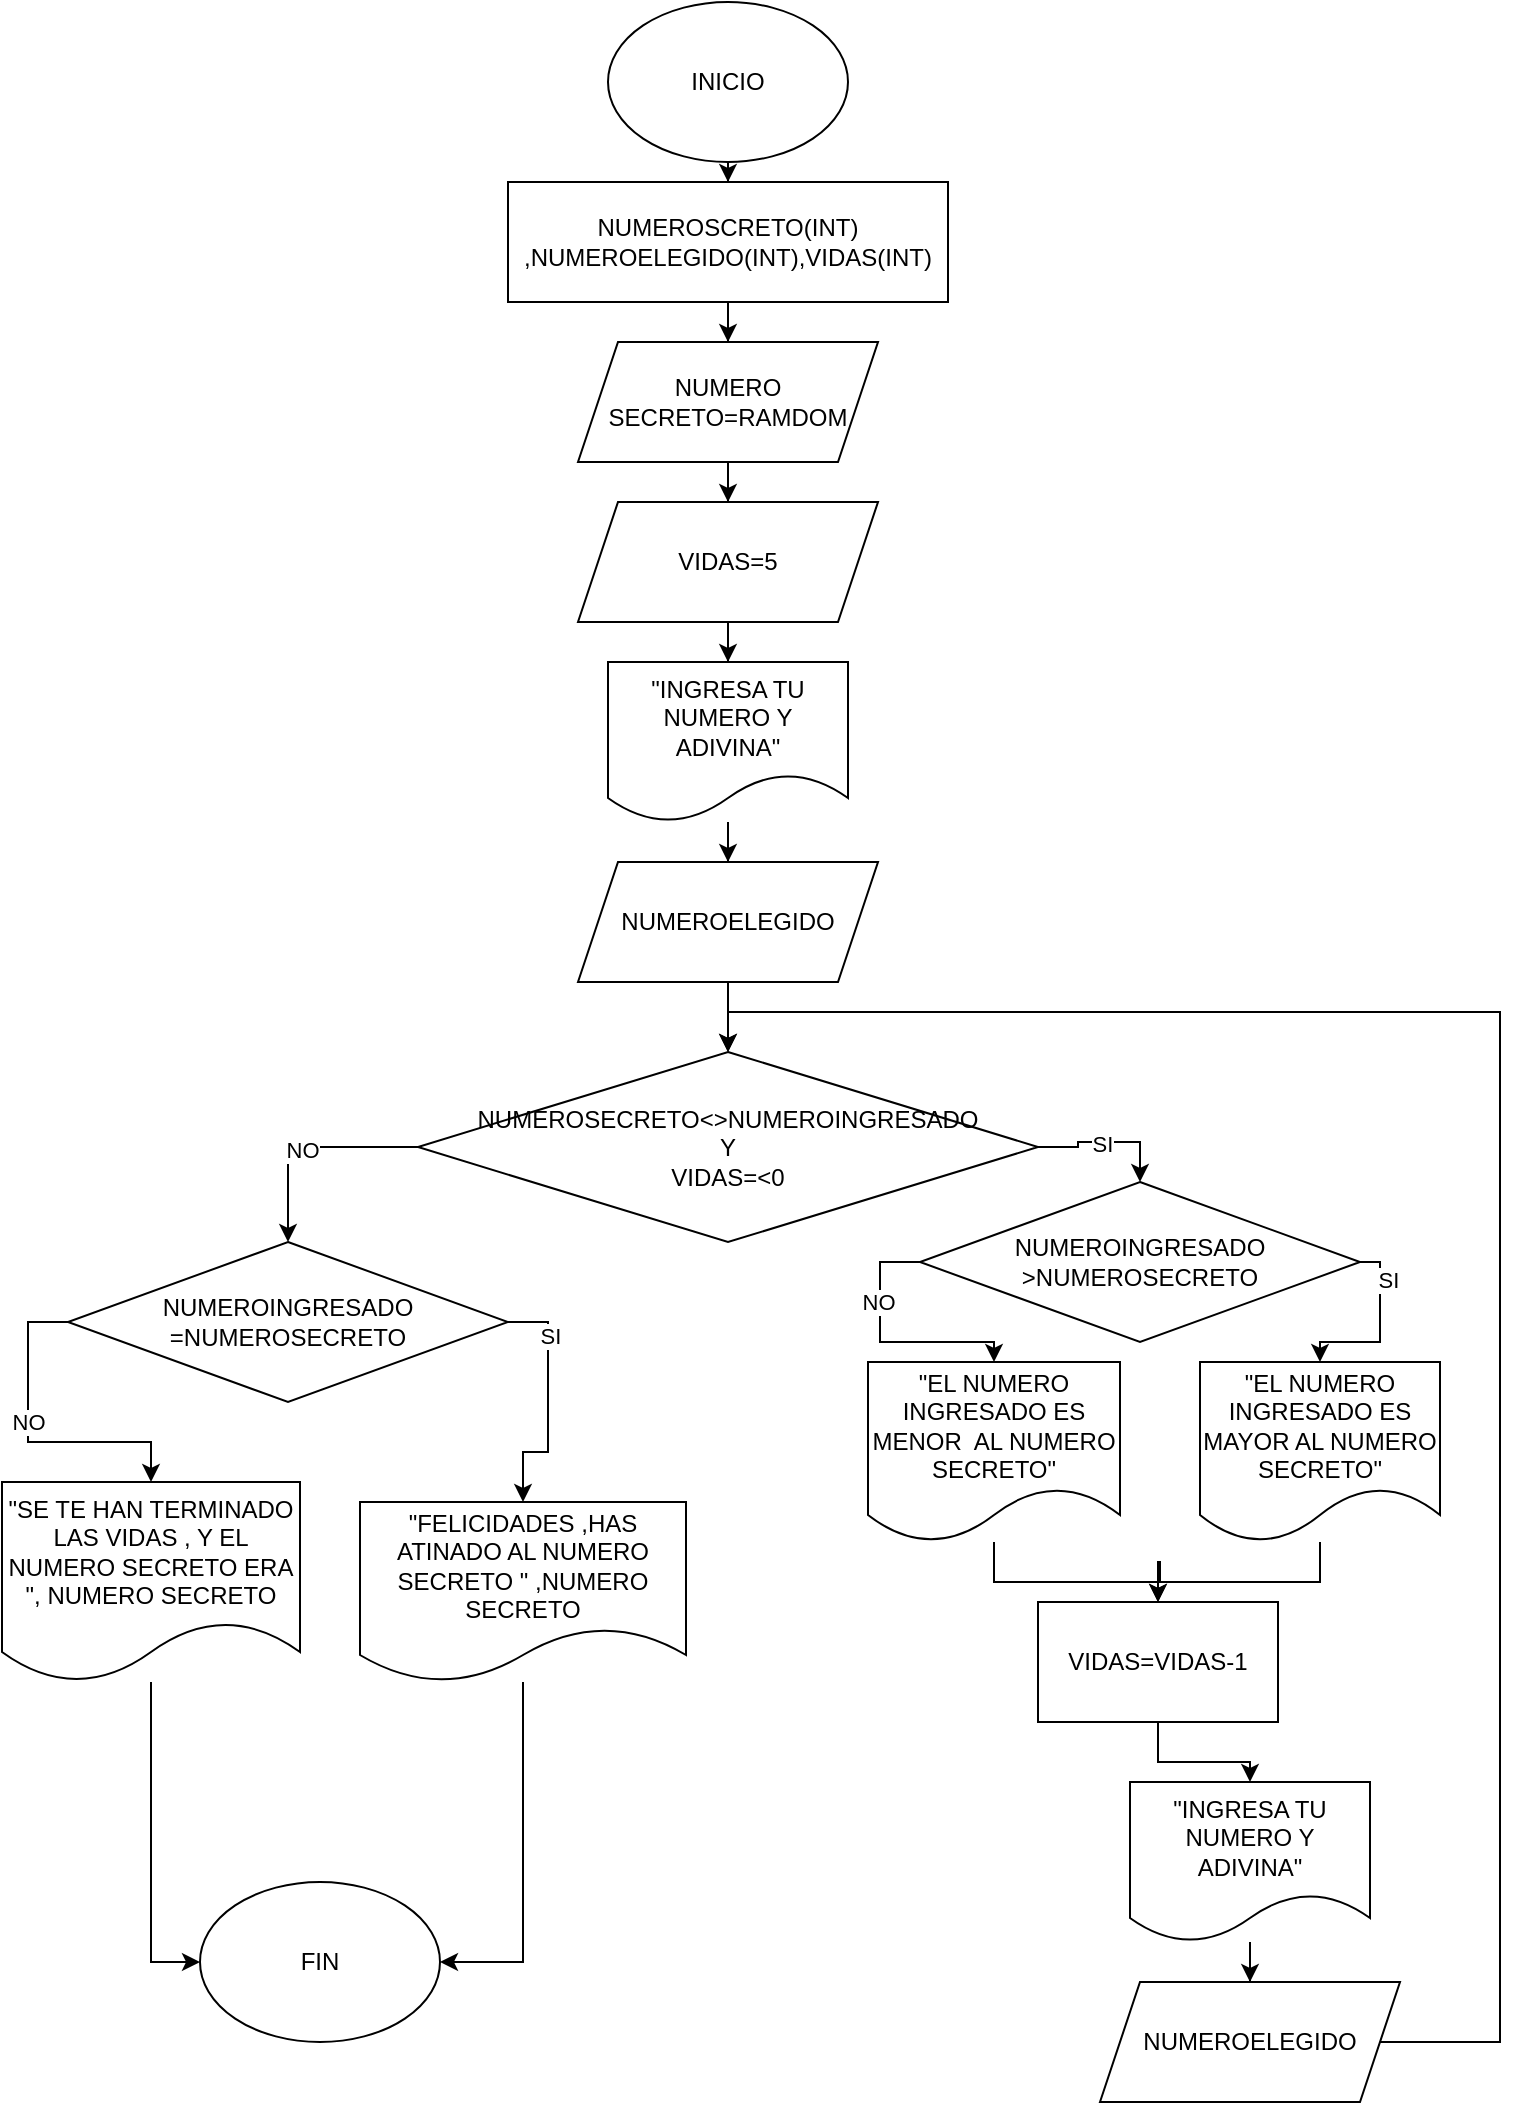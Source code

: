 <mxfile version="20.2.7" type="github"><diagram id="Wn7ByXVijbRIs7M5mnem" name="Página-1"><mxGraphModel dx="1662" dy="794" grid="1" gridSize="10" guides="1" tooltips="1" connect="1" arrows="1" fold="1" page="1" pageScale="1" pageWidth="827" pageHeight="1169" math="0" shadow="0"><root><mxCell id="0"/><mxCell id="1" parent="0"/><mxCell id="r5Mw9iil72F5P9mDG_L0-3" style="edgeStyle=orthogonalEdgeStyle;rounded=0;orthogonalLoop=1;jettySize=auto;html=1;entryX=0.5;entryY=0;entryDx=0;entryDy=0;" edge="1" parent="1" source="r5Mw9iil72F5P9mDG_L0-1" target="r5Mw9iil72F5P9mDG_L0-2"><mxGeometry relative="1" as="geometry"/></mxCell><mxCell id="r5Mw9iil72F5P9mDG_L0-1" value="INICIO" style="ellipse;whiteSpace=wrap;html=1;" vertex="1" parent="1"><mxGeometry x="354" y="10" width="120" height="80" as="geometry"/></mxCell><mxCell id="r5Mw9iil72F5P9mDG_L0-5" style="edgeStyle=orthogonalEdgeStyle;rounded=0;orthogonalLoop=1;jettySize=auto;html=1;" edge="1" parent="1" source="r5Mw9iil72F5P9mDG_L0-2" target="r5Mw9iil72F5P9mDG_L0-4"><mxGeometry relative="1" as="geometry"/></mxCell><mxCell id="r5Mw9iil72F5P9mDG_L0-2" value="NUMEROSCRETO(INT) ,NUMEROELEGIDO(INT),VIDAS(INT)" style="rounded=0;whiteSpace=wrap;html=1;" vertex="1" parent="1"><mxGeometry x="304" y="100" width="220" height="60" as="geometry"/></mxCell><mxCell id="r5Mw9iil72F5P9mDG_L0-7" style="edgeStyle=orthogonalEdgeStyle;rounded=0;orthogonalLoop=1;jettySize=auto;html=1;" edge="1" parent="1" source="r5Mw9iil72F5P9mDG_L0-4" target="r5Mw9iil72F5P9mDG_L0-6"><mxGeometry relative="1" as="geometry"/></mxCell><mxCell id="r5Mw9iil72F5P9mDG_L0-4" value="NUMERO SECRETO=RAMDOM" style="shape=parallelogram;perimeter=parallelogramPerimeter;whiteSpace=wrap;html=1;fixedSize=1;" vertex="1" parent="1"><mxGeometry x="339" y="180" width="150" height="60" as="geometry"/></mxCell><mxCell id="r5Mw9iil72F5P9mDG_L0-9" style="edgeStyle=orthogonalEdgeStyle;rounded=0;orthogonalLoop=1;jettySize=auto;html=1;entryX=0.5;entryY=0;entryDx=0;entryDy=0;" edge="1" parent="1" source="r5Mw9iil72F5P9mDG_L0-6" target="r5Mw9iil72F5P9mDG_L0-8"><mxGeometry relative="1" as="geometry"/></mxCell><mxCell id="r5Mw9iil72F5P9mDG_L0-6" value="VIDAS=5" style="shape=parallelogram;perimeter=parallelogramPerimeter;whiteSpace=wrap;html=1;fixedSize=1;" vertex="1" parent="1"><mxGeometry x="339" y="260" width="150" height="60" as="geometry"/></mxCell><mxCell id="r5Mw9iil72F5P9mDG_L0-11" style="edgeStyle=orthogonalEdgeStyle;rounded=0;orthogonalLoop=1;jettySize=auto;html=1;entryX=0.5;entryY=0;entryDx=0;entryDy=0;" edge="1" parent="1" source="r5Mw9iil72F5P9mDG_L0-8" target="r5Mw9iil72F5P9mDG_L0-10"><mxGeometry relative="1" as="geometry"/></mxCell><mxCell id="r5Mw9iil72F5P9mDG_L0-8" value="&quot;INGRESA TU NUMERO Y ADIVINA&quot;" style="shape=document;whiteSpace=wrap;html=1;boundedLbl=1;" vertex="1" parent="1"><mxGeometry x="354" y="340" width="120" height="80" as="geometry"/></mxCell><mxCell id="r5Mw9iil72F5P9mDG_L0-14" style="edgeStyle=orthogonalEdgeStyle;rounded=0;orthogonalLoop=1;jettySize=auto;html=1;entryX=0.5;entryY=0;entryDx=0;entryDy=0;" edge="1" parent="1" source="r5Mw9iil72F5P9mDG_L0-10" target="r5Mw9iil72F5P9mDG_L0-12"><mxGeometry relative="1" as="geometry"/></mxCell><mxCell id="r5Mw9iil72F5P9mDG_L0-10" value="NUMEROELEGIDO" style="shape=parallelogram;perimeter=parallelogramPerimeter;whiteSpace=wrap;html=1;fixedSize=1;" vertex="1" parent="1"><mxGeometry x="339" y="440" width="150" height="60" as="geometry"/></mxCell><mxCell id="r5Mw9iil72F5P9mDG_L0-16" style="edgeStyle=orthogonalEdgeStyle;rounded=0;orthogonalLoop=1;jettySize=auto;html=1;entryX=0.5;entryY=0;entryDx=0;entryDy=0;exitX=1;exitY=0.5;exitDx=0;exitDy=0;" edge="1" parent="1" source="r5Mw9iil72F5P9mDG_L0-12" target="r5Mw9iil72F5P9mDG_L0-15"><mxGeometry relative="1" as="geometry"/></mxCell><mxCell id="r5Mw9iil72F5P9mDG_L0-17" value="SI" style="edgeLabel;html=1;align=center;verticalAlign=middle;resizable=0;points=[];" vertex="1" connectable="0" parent="r5Mw9iil72F5P9mDG_L0-16"><mxGeometry x="-0.062" relative="1" as="geometry"><mxPoint y="1" as="offset"/></mxGeometry></mxCell><mxCell id="r5Mw9iil72F5P9mDG_L0-33" style="edgeStyle=orthogonalEdgeStyle;rounded=0;orthogonalLoop=1;jettySize=auto;html=1;entryX=0.5;entryY=0;entryDx=0;entryDy=0;exitX=0;exitY=0.5;exitDx=0;exitDy=0;" edge="1" parent="1" source="r5Mw9iil72F5P9mDG_L0-12" target="r5Mw9iil72F5P9mDG_L0-32"><mxGeometry relative="1" as="geometry"/></mxCell><mxCell id="r5Mw9iil72F5P9mDG_L0-34" value="NO" style="edgeLabel;html=1;align=center;verticalAlign=middle;resizable=0;points=[];" vertex="1" connectable="0" parent="r5Mw9iil72F5P9mDG_L0-33"><mxGeometry x="0.041" y="1" relative="1" as="geometry"><mxPoint as="offset"/></mxGeometry></mxCell><mxCell id="r5Mw9iil72F5P9mDG_L0-12" value="NUMEROSECRETO&amp;lt;&amp;gt;NUMEROINGRESADO&lt;br&gt;Y&lt;br&gt;VIDAS=&amp;lt;0" style="rhombus;whiteSpace=wrap;html=1;" vertex="1" parent="1"><mxGeometry x="259" y="535" width="310" height="95" as="geometry"/></mxCell><mxCell id="r5Mw9iil72F5P9mDG_L0-19" style="edgeStyle=orthogonalEdgeStyle;rounded=0;orthogonalLoop=1;jettySize=auto;html=1;exitX=1;exitY=0.5;exitDx=0;exitDy=0;entryX=0.5;entryY=0;entryDx=0;entryDy=0;" edge="1" parent="1" source="r5Mw9iil72F5P9mDG_L0-15" target="r5Mw9iil72F5P9mDG_L0-18"><mxGeometry relative="1" as="geometry"><mxPoint x="740" y="680" as="targetPoint"/><Array as="points"><mxPoint x="740" y="640"/><mxPoint x="740" y="680"/><mxPoint x="710" y="680"/></Array></mxGeometry></mxCell><mxCell id="r5Mw9iil72F5P9mDG_L0-20" value="SI" style="edgeLabel;html=1;align=center;verticalAlign=middle;resizable=0;points=[];" vertex="1" connectable="0" parent="r5Mw9iil72F5P9mDG_L0-19"><mxGeometry x="-0.575" y="4" relative="1" as="geometry"><mxPoint as="offset"/></mxGeometry></mxCell><mxCell id="r5Mw9iil72F5P9mDG_L0-22" style="edgeStyle=orthogonalEdgeStyle;rounded=0;orthogonalLoop=1;jettySize=auto;html=1;entryX=0.5;entryY=0;entryDx=0;entryDy=0;exitX=0;exitY=0.5;exitDx=0;exitDy=0;" edge="1" parent="1" source="r5Mw9iil72F5P9mDG_L0-15" target="r5Mw9iil72F5P9mDG_L0-21"><mxGeometry relative="1" as="geometry"><Array as="points"><mxPoint x="490" y="640"/><mxPoint x="490" y="680"/><mxPoint x="547" y="680"/></Array></mxGeometry></mxCell><mxCell id="r5Mw9iil72F5P9mDG_L0-23" value="NO" style="edgeLabel;html=1;align=center;verticalAlign=middle;resizable=0;points=[];" vertex="1" connectable="0" parent="r5Mw9iil72F5P9mDG_L0-22"><mxGeometry x="-0.376" y="-1" relative="1" as="geometry"><mxPoint as="offset"/></mxGeometry></mxCell><mxCell id="r5Mw9iil72F5P9mDG_L0-15" value="NUMEROINGRESADO &amp;gt;NUMEROSECRETO" style="rhombus;whiteSpace=wrap;html=1;" vertex="1" parent="1"><mxGeometry x="510" y="600" width="220" height="80" as="geometry"/></mxCell><mxCell id="r5Mw9iil72F5P9mDG_L0-26" style="edgeStyle=orthogonalEdgeStyle;rounded=0;orthogonalLoop=1;jettySize=auto;html=1;entryX=0.5;entryY=0;entryDx=0;entryDy=0;" edge="1" parent="1" source="r5Mw9iil72F5P9mDG_L0-18" target="r5Mw9iil72F5P9mDG_L0-24"><mxGeometry relative="1" as="geometry"/></mxCell><mxCell id="r5Mw9iil72F5P9mDG_L0-18" value="&quot;EL NUMERO INGRESADO ES MAYOR AL NUMERO SECRETO&quot;" style="shape=document;whiteSpace=wrap;html=1;boundedLbl=1;" vertex="1" parent="1"><mxGeometry x="650" y="690" width="120" height="90" as="geometry"/></mxCell><mxCell id="r5Mw9iil72F5P9mDG_L0-25" style="edgeStyle=orthogonalEdgeStyle;rounded=0;orthogonalLoop=1;jettySize=auto;html=1;entryX=0.5;entryY=0;entryDx=0;entryDy=0;" edge="1" parent="1" source="r5Mw9iil72F5P9mDG_L0-21" target="r5Mw9iil72F5P9mDG_L0-24"><mxGeometry relative="1" as="geometry"/></mxCell><mxCell id="r5Mw9iil72F5P9mDG_L0-21" value="&quot;EL NUMERO INGRESADO ES MENOR&amp;nbsp; AL NUMERO SECRETO&quot;" style="shape=document;whiteSpace=wrap;html=1;boundedLbl=1;" vertex="1" parent="1"><mxGeometry x="484" y="690" width="126" height="90" as="geometry"/></mxCell><mxCell id="r5Mw9iil72F5P9mDG_L0-30" value="" style="edgeStyle=orthogonalEdgeStyle;rounded=0;orthogonalLoop=1;jettySize=auto;html=1;" edge="1" parent="1" source="r5Mw9iil72F5P9mDG_L0-24" target="r5Mw9iil72F5P9mDG_L0-28"><mxGeometry relative="1" as="geometry"/></mxCell><mxCell id="r5Mw9iil72F5P9mDG_L0-24" value="VIDAS=VIDAS-1" style="rounded=0;whiteSpace=wrap;html=1;" vertex="1" parent="1"><mxGeometry x="569" y="810" width="120" height="60" as="geometry"/></mxCell><mxCell id="r5Mw9iil72F5P9mDG_L0-27" style="edgeStyle=orthogonalEdgeStyle;rounded=0;orthogonalLoop=1;jettySize=auto;html=1;entryX=0.5;entryY=0;entryDx=0;entryDy=0;" edge="1" parent="1" source="r5Mw9iil72F5P9mDG_L0-28" target="r5Mw9iil72F5P9mDG_L0-29"><mxGeometry relative="1" as="geometry"/></mxCell><mxCell id="r5Mw9iil72F5P9mDG_L0-28" value="&quot;INGRESA TU NUMERO Y ADIVINA&quot;" style="shape=document;whiteSpace=wrap;html=1;boundedLbl=1;" vertex="1" parent="1"><mxGeometry x="615" y="900" width="120" height="80" as="geometry"/></mxCell><mxCell id="r5Mw9iil72F5P9mDG_L0-31" style="edgeStyle=orthogonalEdgeStyle;rounded=0;orthogonalLoop=1;jettySize=auto;html=1;entryX=0.5;entryY=0;entryDx=0;entryDy=0;" edge="1" parent="1" source="r5Mw9iil72F5P9mDG_L0-29" target="r5Mw9iil72F5P9mDG_L0-12"><mxGeometry relative="1" as="geometry"><Array as="points"><mxPoint x="800" y="1030"/><mxPoint x="800" y="515"/><mxPoint x="414" y="515"/></Array></mxGeometry></mxCell><mxCell id="r5Mw9iil72F5P9mDG_L0-29" value="NUMEROELEGIDO" style="shape=parallelogram;perimeter=parallelogramPerimeter;whiteSpace=wrap;html=1;fixedSize=1;" vertex="1" parent="1"><mxGeometry x="600" y="1000" width="150" height="60" as="geometry"/></mxCell><mxCell id="r5Mw9iil72F5P9mDG_L0-37" style="edgeStyle=orthogonalEdgeStyle;rounded=0;orthogonalLoop=1;jettySize=auto;html=1;entryX=0.5;entryY=0;entryDx=0;entryDy=0;exitX=0;exitY=0.5;exitDx=0;exitDy=0;" edge="1" parent="1" source="r5Mw9iil72F5P9mDG_L0-32" target="r5Mw9iil72F5P9mDG_L0-36"><mxGeometry relative="1" as="geometry"/></mxCell><mxCell id="r5Mw9iil72F5P9mDG_L0-40" value="NO" style="edgeLabel;html=1;align=center;verticalAlign=middle;resizable=0;points=[];" vertex="1" connectable="0" parent="r5Mw9iil72F5P9mDG_L0-37"><mxGeometry x="-0.133" relative="1" as="geometry"><mxPoint as="offset"/></mxGeometry></mxCell><mxCell id="r5Mw9iil72F5P9mDG_L0-38" style="edgeStyle=orthogonalEdgeStyle;rounded=0;orthogonalLoop=1;jettySize=auto;html=1;entryX=0.5;entryY=0;entryDx=0;entryDy=0;exitX=1;exitY=0.5;exitDx=0;exitDy=0;" edge="1" parent="1" source="r5Mw9iil72F5P9mDG_L0-32" target="r5Mw9iil72F5P9mDG_L0-35"><mxGeometry relative="1" as="geometry"/></mxCell><mxCell id="r5Mw9iil72F5P9mDG_L0-39" value="SI" style="edgeLabel;html=1;align=center;verticalAlign=middle;resizable=0;points=[];" vertex="1" connectable="0" parent="r5Mw9iil72F5P9mDG_L0-38"><mxGeometry x="-0.565" y="1" relative="1" as="geometry"><mxPoint as="offset"/></mxGeometry></mxCell><mxCell id="r5Mw9iil72F5P9mDG_L0-32" value="NUMEROINGRESADO =NUMEROSECRETO" style="rhombus;whiteSpace=wrap;html=1;" vertex="1" parent="1"><mxGeometry x="84" y="630" width="220" height="80" as="geometry"/></mxCell><mxCell id="r5Mw9iil72F5P9mDG_L0-43" style="edgeStyle=orthogonalEdgeStyle;rounded=0;orthogonalLoop=1;jettySize=auto;html=1;entryX=1;entryY=0.5;entryDx=0;entryDy=0;" edge="1" parent="1" source="r5Mw9iil72F5P9mDG_L0-35" target="r5Mw9iil72F5P9mDG_L0-41"><mxGeometry relative="1" as="geometry"/></mxCell><mxCell id="r5Mw9iil72F5P9mDG_L0-35" value="&quot;FELICIDADES ,HAS ATINADO AL NUMERO SECRETO &quot; ,NUMERO SECRETO" style="shape=document;whiteSpace=wrap;html=1;boundedLbl=1;" vertex="1" parent="1"><mxGeometry x="230" y="760" width="163" height="90" as="geometry"/></mxCell><mxCell id="r5Mw9iil72F5P9mDG_L0-42" style="edgeStyle=orthogonalEdgeStyle;rounded=0;orthogonalLoop=1;jettySize=auto;html=1;entryX=0;entryY=0.5;entryDx=0;entryDy=0;" edge="1" parent="1" source="r5Mw9iil72F5P9mDG_L0-36" target="r5Mw9iil72F5P9mDG_L0-41"><mxGeometry relative="1" as="geometry"/></mxCell><mxCell id="r5Mw9iil72F5P9mDG_L0-36" value="&quot;SE TE HAN TERMINADO LAS VIDAS , Y EL NUMERO SECRETO ERA &quot;, NUMERO SECRETO" style="shape=document;whiteSpace=wrap;html=1;boundedLbl=1;" vertex="1" parent="1"><mxGeometry x="51" y="750" width="149" height="100" as="geometry"/></mxCell><mxCell id="r5Mw9iil72F5P9mDG_L0-41" value="FIN&lt;br&gt;" style="ellipse;whiteSpace=wrap;html=1;" vertex="1" parent="1"><mxGeometry x="150" y="950" width="120" height="80" as="geometry"/></mxCell></root></mxGraphModel></diagram></mxfile>